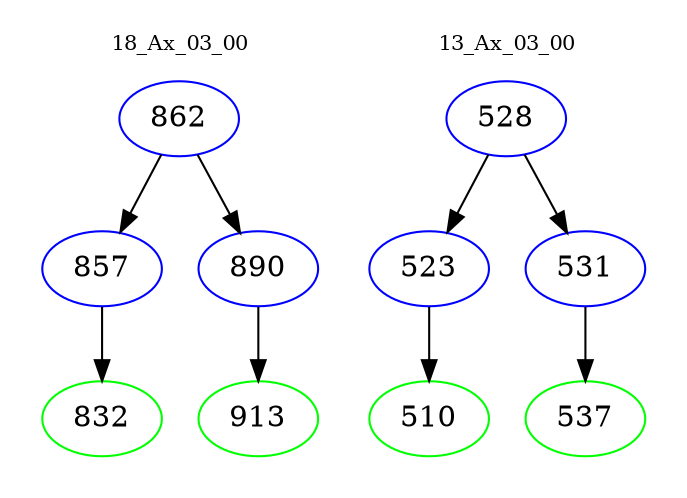 digraph{
subgraph cluster_0 {
color = white
label = "18_Ax_03_00";
fontsize=10;
T0_862 [label="862", color="blue"]
T0_862 -> T0_857 [color="black"]
T0_857 [label="857", color="blue"]
T0_857 -> T0_832 [color="black"]
T0_832 [label="832", color="green"]
T0_862 -> T0_890 [color="black"]
T0_890 [label="890", color="blue"]
T0_890 -> T0_913 [color="black"]
T0_913 [label="913", color="green"]
}
subgraph cluster_1 {
color = white
label = "13_Ax_03_00";
fontsize=10;
T1_528 [label="528", color="blue"]
T1_528 -> T1_523 [color="black"]
T1_523 [label="523", color="blue"]
T1_523 -> T1_510 [color="black"]
T1_510 [label="510", color="green"]
T1_528 -> T1_531 [color="black"]
T1_531 [label="531", color="blue"]
T1_531 -> T1_537 [color="black"]
T1_537 [label="537", color="green"]
}
}
